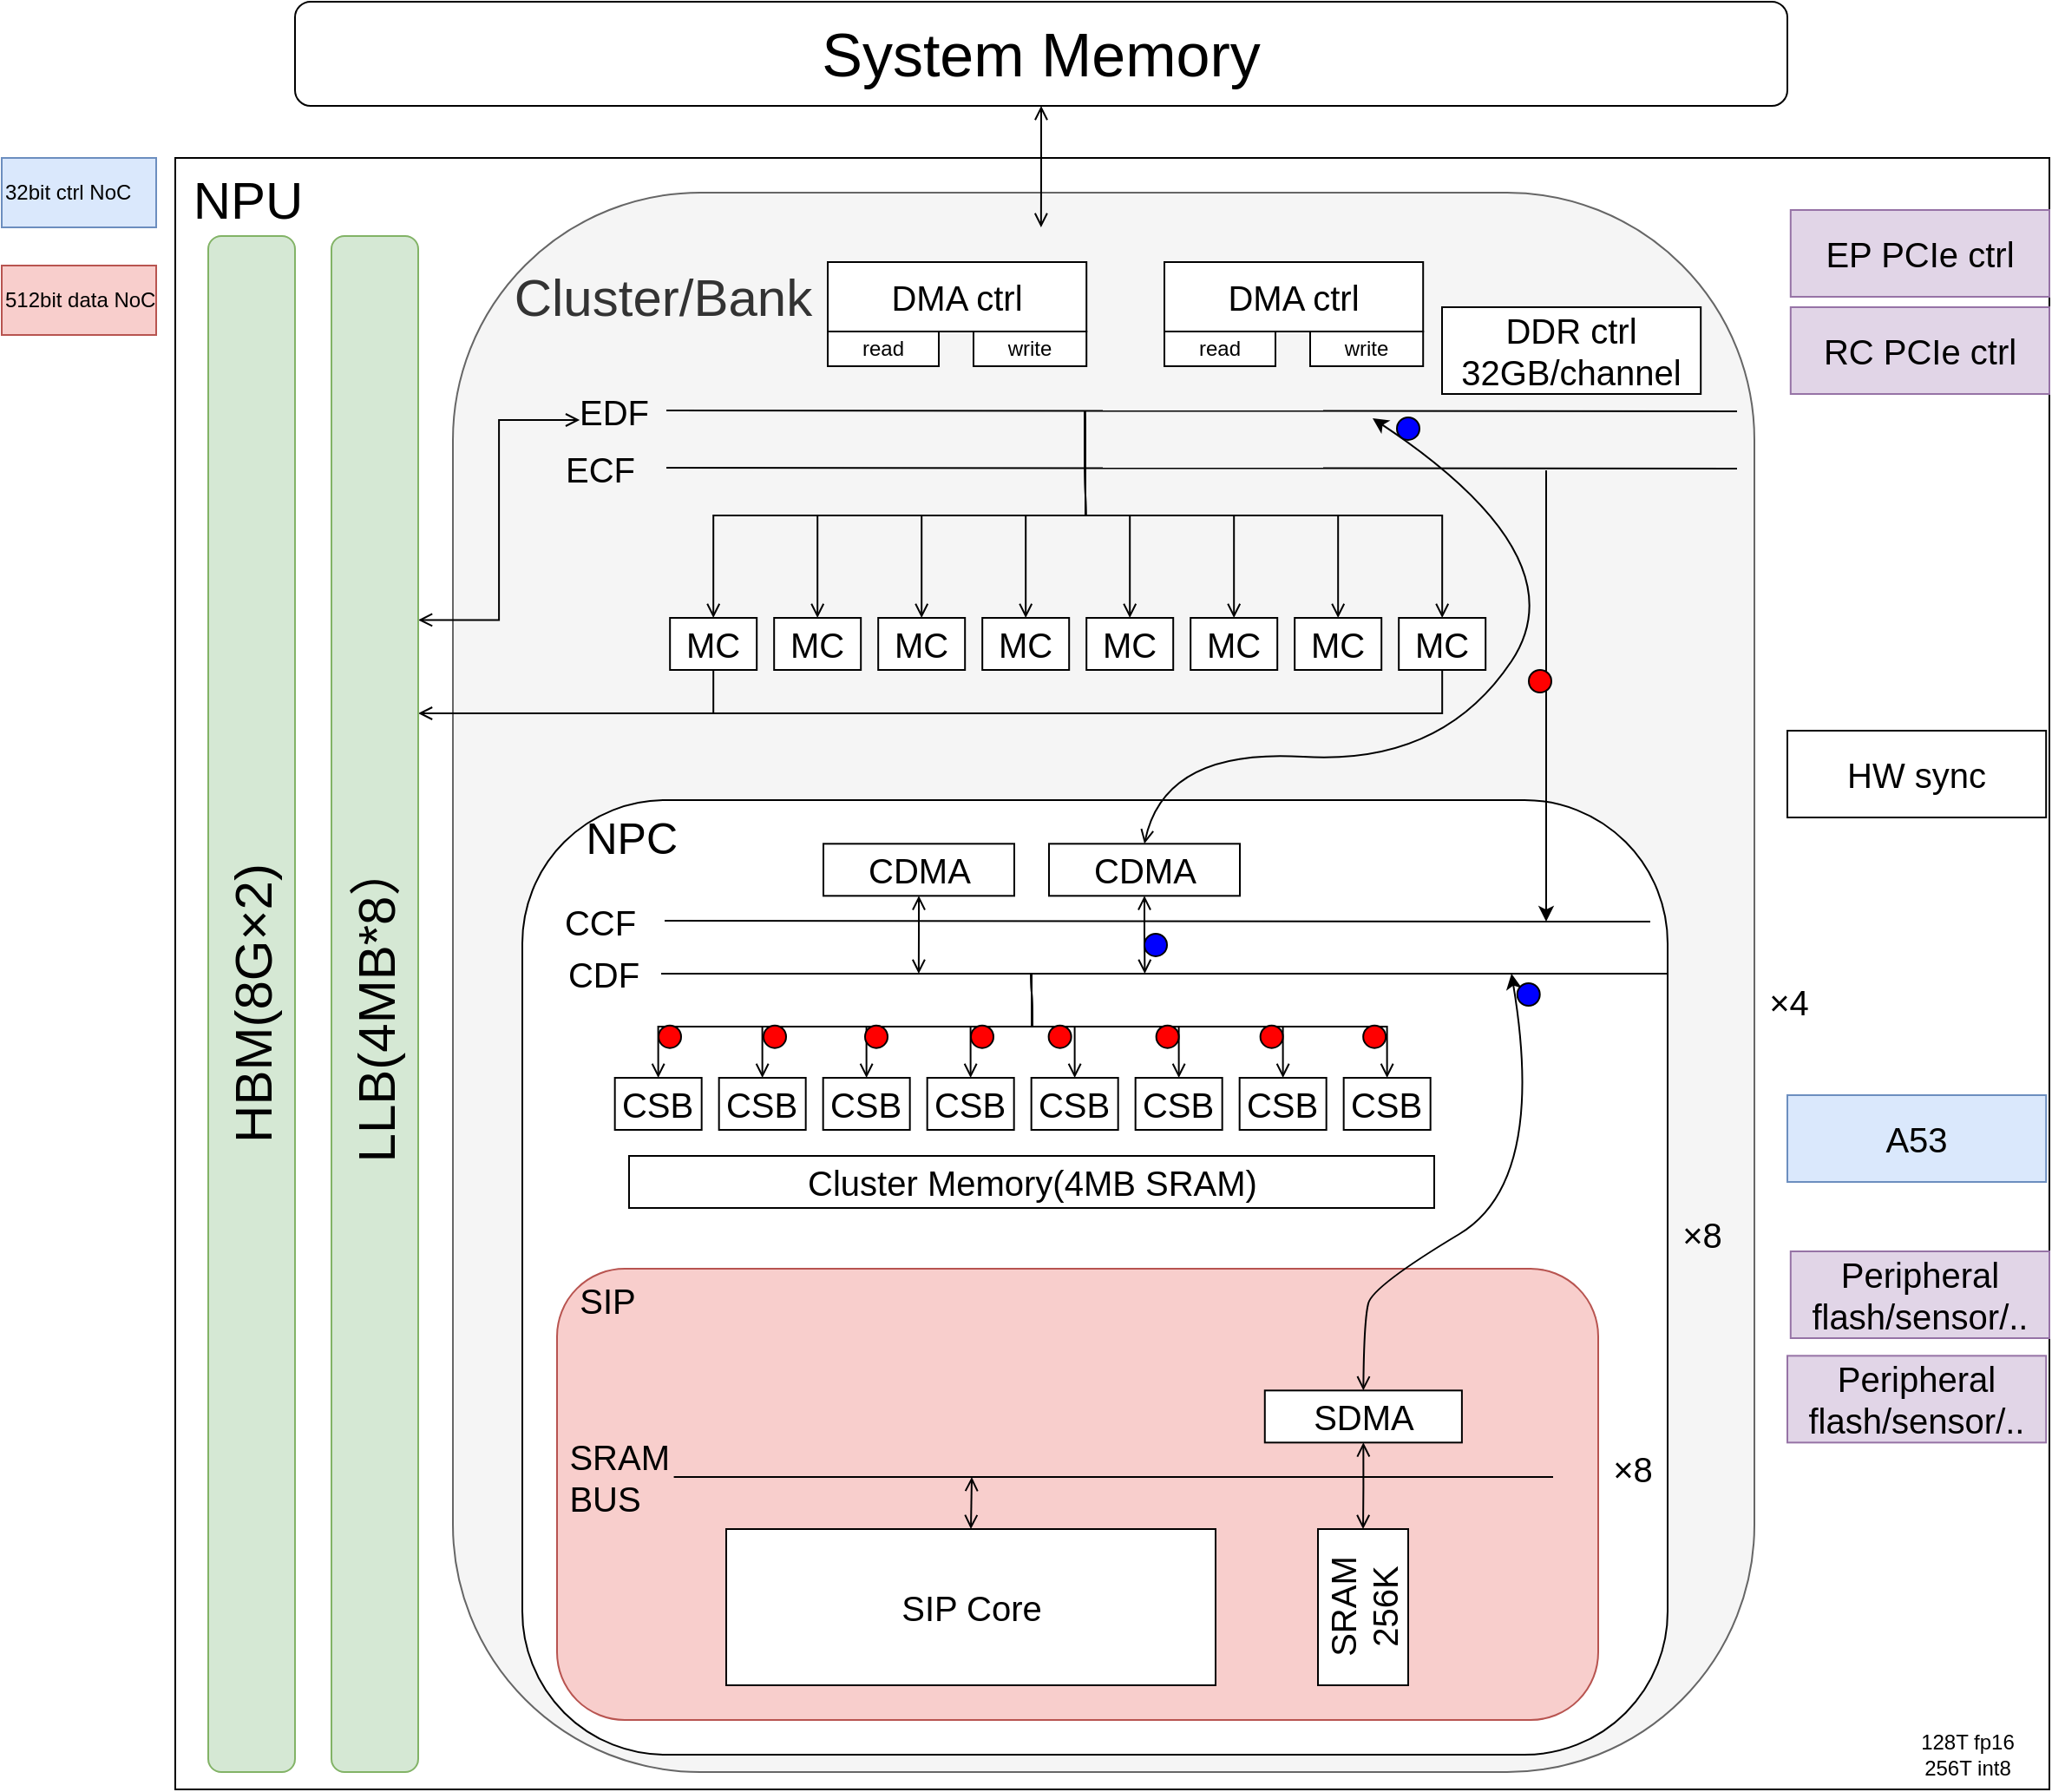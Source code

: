 <mxfile version="14.6.5" type="github">
  <diagram id="RH-BXJlY21HK2ncOQb-6" name="Page-1">
    <mxGraphModel dx="1422" dy="762" grid="1" gridSize="10" guides="1" tooltips="1" connect="1" arrows="1" fold="1" page="1" pageScale="1" pageWidth="827" pageHeight="1169" math="0" shadow="0">
      <root>
        <mxCell id="0" />
        <mxCell id="1" parent="0" />
        <mxCell id="VPZMi2zPwCTPfSnQQ41B-2" value="&lt;font style=&quot;font-size: 30px&quot;&gt;&amp;nbsp;NPU&lt;/font&gt;" style="rounded=0;whiteSpace=wrap;html=1;fontSize=20;align=left;verticalAlign=top;" vertex="1" parent="1">
          <mxGeometry x="520" y="130" width="1080" height="940" as="geometry" />
        </mxCell>
        <mxCell id="VPZMi2zPwCTPfSnQQ41B-3" value="&lt;font style=&quot;font-size: 30px&quot;&gt;&amp;nbsp; &amp;nbsp; &amp;nbsp;&lt;br&gt;&amp;nbsp; &amp;nbsp; Cluster/Bank&lt;/font&gt;" style="rounded=1;whiteSpace=wrap;html=1;align=left;verticalAlign=top;fontSize=25;arcSize=19;fillColor=#f5f5f5;strokeColor=#666666;fontColor=#333333;" vertex="1" parent="1">
          <mxGeometry x="680" y="150" width="750" height="910" as="geometry" />
        </mxCell>
        <mxCell id="VPZMi2zPwCTPfSnQQ41B-4" value="&lt;font style=&quot;font-size: 25px&quot;&gt;&amp;nbsp; &amp;nbsp; &amp;nbsp;NPC&lt;/font&gt;" style="rounded=1;whiteSpace=wrap;html=1;align=left;verticalAlign=top;fontSize=25;" vertex="1" parent="1">
          <mxGeometry x="720" y="500" width="660" height="550" as="geometry" />
        </mxCell>
        <mxCell id="VPZMi2zPwCTPfSnQQ41B-5" style="edgeStyle=orthogonalEdgeStyle;rounded=0;orthogonalLoop=1;jettySize=auto;html=1;exitX=0.5;exitY=0;exitDx=0;exitDy=0;startArrow=open;startFill=0;endArrow=none;endFill=0;strokeColor=#000000;fontSize=20;" edge="1" parent="1" source="VPZMi2zPwCTPfSnQQ41B-6">
          <mxGeometry relative="1" as="geometry">
            <mxPoint x="1013.333" y="600" as="targetPoint" />
          </mxGeometry>
        </mxCell>
        <mxCell id="VPZMi2zPwCTPfSnQQ41B-6" value="CSB" style="rounded=0;whiteSpace=wrap;html=1;align=center;fontSize=20;" vertex="1" parent="1">
          <mxGeometry x="773.333" y="660" width="50" height="30" as="geometry" />
        </mxCell>
        <mxCell id="VPZMi2zPwCTPfSnQQ41B-7" style="edgeStyle=orthogonalEdgeStyle;rounded=0;orthogonalLoop=1;jettySize=auto;html=1;exitX=0.5;exitY=0;exitDx=0;exitDy=0;startArrow=open;startFill=0;endArrow=none;endFill=0;strokeColor=#000000;fontSize=20;" edge="1" parent="1" source="VPZMi2zPwCTPfSnQQ41B-8">
          <mxGeometry relative="1" as="geometry">
            <mxPoint x="1013.333" y="600" as="targetPoint" />
          </mxGeometry>
        </mxCell>
        <mxCell id="VPZMi2zPwCTPfSnQQ41B-8" value="CSB" style="rounded=0;whiteSpace=wrap;html=1;align=center;fontSize=20;" vertex="1" parent="1">
          <mxGeometry x="833.333" y="660" width="50" height="30" as="geometry" />
        </mxCell>
        <mxCell id="VPZMi2zPwCTPfSnQQ41B-9" style="edgeStyle=orthogonalEdgeStyle;rounded=0;orthogonalLoop=1;jettySize=auto;html=1;exitX=0.5;exitY=0;exitDx=0;exitDy=0;startArrow=open;startFill=0;endArrow=none;endFill=0;strokeColor=#000000;fontSize=20;" edge="1" parent="1" source="VPZMi2zPwCTPfSnQQ41B-10">
          <mxGeometry relative="1" as="geometry">
            <mxPoint x="1013.333" y="600" as="targetPoint" />
          </mxGeometry>
        </mxCell>
        <mxCell id="VPZMi2zPwCTPfSnQQ41B-10" value="CSB" style="rounded=0;whiteSpace=wrap;html=1;align=center;fontSize=20;" vertex="1" parent="1">
          <mxGeometry x="893.333" y="660" width="50" height="30" as="geometry" />
        </mxCell>
        <mxCell id="VPZMi2zPwCTPfSnQQ41B-11" style="edgeStyle=orthogonalEdgeStyle;rounded=0;orthogonalLoop=1;jettySize=auto;html=1;exitX=0.5;exitY=0;exitDx=0;exitDy=0;startArrow=open;startFill=0;endArrow=none;endFill=0;strokeColor=#000000;fontSize=20;" edge="1" parent="1" source="VPZMi2zPwCTPfSnQQ41B-12">
          <mxGeometry relative="1" as="geometry">
            <mxPoint x="1013.333" y="600" as="targetPoint" />
          </mxGeometry>
        </mxCell>
        <mxCell id="VPZMi2zPwCTPfSnQQ41B-12" value="CSB" style="rounded=0;whiteSpace=wrap;html=1;align=center;fontSize=20;" vertex="1" parent="1">
          <mxGeometry x="953.333" y="660" width="50" height="30" as="geometry" />
        </mxCell>
        <mxCell id="VPZMi2zPwCTPfSnQQ41B-13" style="edgeStyle=orthogonalEdgeStyle;rounded=0;orthogonalLoop=1;jettySize=auto;html=1;exitX=0.5;exitY=0;exitDx=0;exitDy=0;startArrow=open;startFill=0;endArrow=none;endFill=0;strokeColor=#000000;fontSize=20;" edge="1" parent="1" source="VPZMi2zPwCTPfSnQQ41B-14">
          <mxGeometry relative="1" as="geometry">
            <mxPoint x="1013.333" y="600" as="targetPoint" />
          </mxGeometry>
        </mxCell>
        <mxCell id="VPZMi2zPwCTPfSnQQ41B-14" value="CSB" style="rounded=0;whiteSpace=wrap;html=1;align=center;fontSize=20;" vertex="1" parent="1">
          <mxGeometry x="1013.333" y="660" width="50" height="30" as="geometry" />
        </mxCell>
        <mxCell id="VPZMi2zPwCTPfSnQQ41B-15" style="edgeStyle=orthogonalEdgeStyle;rounded=0;orthogonalLoop=1;jettySize=auto;html=1;exitX=0.5;exitY=0;exitDx=0;exitDy=0;startArrow=open;startFill=0;endArrow=none;endFill=0;strokeColor=#000000;fontSize=20;" edge="1" parent="1" source="VPZMi2zPwCTPfSnQQ41B-16">
          <mxGeometry relative="1" as="geometry">
            <mxPoint x="1013.333" y="600" as="targetPoint" />
          </mxGeometry>
        </mxCell>
        <mxCell id="VPZMi2zPwCTPfSnQQ41B-16" value="CSB" style="rounded=0;whiteSpace=wrap;html=1;align=center;fontSize=20;" vertex="1" parent="1">
          <mxGeometry x="1073.333" y="660" width="50" height="30" as="geometry" />
        </mxCell>
        <mxCell id="VPZMi2zPwCTPfSnQQ41B-17" style="edgeStyle=orthogonalEdgeStyle;rounded=0;orthogonalLoop=1;jettySize=auto;html=1;exitX=0.5;exitY=0;exitDx=0;exitDy=0;startArrow=open;startFill=0;endArrow=none;endFill=0;strokeColor=#000000;fontSize=20;" edge="1" parent="1" source="VPZMi2zPwCTPfSnQQ41B-18">
          <mxGeometry relative="1" as="geometry">
            <mxPoint x="1013.333" y="600" as="targetPoint" />
          </mxGeometry>
        </mxCell>
        <mxCell id="VPZMi2zPwCTPfSnQQ41B-18" value="CSB" style="rounded=0;whiteSpace=wrap;html=1;align=center;fontSize=20;" vertex="1" parent="1">
          <mxGeometry x="1133.333" y="660" width="50" height="30" as="geometry" />
        </mxCell>
        <mxCell id="VPZMi2zPwCTPfSnQQ41B-19" style="edgeStyle=orthogonalEdgeStyle;rounded=0;orthogonalLoop=1;jettySize=auto;html=1;exitX=0.5;exitY=0;exitDx=0;exitDy=0;startArrow=open;startFill=0;endArrow=none;endFill=0;strokeColor=#000000;fontSize=20;" edge="1" parent="1" source="VPZMi2zPwCTPfSnQQ41B-20">
          <mxGeometry relative="1" as="geometry">
            <mxPoint x="1013.333" y="600" as="targetPoint" />
          </mxGeometry>
        </mxCell>
        <mxCell id="VPZMi2zPwCTPfSnQQ41B-20" value="CSB" style="rounded=0;whiteSpace=wrap;html=1;align=center;fontSize=20;" vertex="1" parent="1">
          <mxGeometry x="1193.333" y="660" width="50" height="30" as="geometry" />
        </mxCell>
        <mxCell id="VPZMi2zPwCTPfSnQQ41B-21" style="edgeStyle=orthogonalEdgeStyle;rounded=0;orthogonalLoop=1;jettySize=auto;html=1;exitX=0.5;exitY=0;exitDx=0;exitDy=0;startArrow=open;startFill=0;endArrow=none;endFill=0;strokeColor=#000000;fontSize=20;" edge="1" parent="1" source="VPZMi2zPwCTPfSnQQ41B-23">
          <mxGeometry relative="1" as="geometry">
            <mxPoint x="1044.095" y="276" as="targetPoint" />
          </mxGeometry>
        </mxCell>
        <mxCell id="VPZMi2zPwCTPfSnQQ41B-22" style="edgeStyle=orthogonalEdgeStyle;rounded=0;orthogonalLoop=1;jettySize=auto;html=1;exitX=0.5;exitY=1;exitDx=0;exitDy=0;startArrow=none;startFill=0;endArrow=open;endFill=0;strokeColor=#000000;fontSize=20;" edge="1" parent="1" source="VPZMi2zPwCTPfSnQQ41B-23" target="VPZMi2zPwCTPfSnQQ41B-53">
          <mxGeometry relative="1" as="geometry">
            <Array as="points">
              <mxPoint x="830" y="450" />
            </Array>
          </mxGeometry>
        </mxCell>
        <mxCell id="VPZMi2zPwCTPfSnQQ41B-23" value="MC" style="rounded=0;whiteSpace=wrap;html=1;align=center;fontSize=20;" vertex="1" parent="1">
          <mxGeometry x="805.095" y="395" width="50" height="30" as="geometry" />
        </mxCell>
        <mxCell id="VPZMi2zPwCTPfSnQQ41B-24" style="edgeStyle=orthogonalEdgeStyle;rounded=0;orthogonalLoop=1;jettySize=auto;html=1;exitX=0.5;exitY=0;exitDx=0;exitDy=0;startArrow=open;startFill=0;endArrow=none;endFill=0;strokeColor=#000000;fontSize=20;" edge="1" parent="1" source="VPZMi2zPwCTPfSnQQ41B-25">
          <mxGeometry relative="1" as="geometry">
            <mxPoint x="1044.095" y="276" as="targetPoint" />
          </mxGeometry>
        </mxCell>
        <mxCell id="VPZMi2zPwCTPfSnQQ41B-25" value="MC" style="rounded=0;whiteSpace=wrap;html=1;align=center;fontSize=20;" vertex="1" parent="1">
          <mxGeometry x="865.095" y="395" width="50" height="30" as="geometry" />
        </mxCell>
        <mxCell id="VPZMi2zPwCTPfSnQQ41B-26" style="edgeStyle=orthogonalEdgeStyle;rounded=0;orthogonalLoop=1;jettySize=auto;html=1;exitX=0.5;exitY=0;exitDx=0;exitDy=0;startArrow=open;startFill=0;endArrow=none;endFill=0;strokeColor=#000000;fontSize=20;" edge="1" parent="1" source="VPZMi2zPwCTPfSnQQ41B-27">
          <mxGeometry relative="1" as="geometry">
            <mxPoint x="1044.095" y="276" as="targetPoint" />
          </mxGeometry>
        </mxCell>
        <mxCell id="VPZMi2zPwCTPfSnQQ41B-27" value="MC" style="rounded=0;whiteSpace=wrap;html=1;align=center;fontSize=20;" vertex="1" parent="1">
          <mxGeometry x="925.095" y="395" width="50" height="30" as="geometry" />
        </mxCell>
        <mxCell id="VPZMi2zPwCTPfSnQQ41B-28" style="edgeStyle=orthogonalEdgeStyle;rounded=0;orthogonalLoop=1;jettySize=auto;html=1;exitX=0.5;exitY=0;exitDx=0;exitDy=0;startArrow=open;startFill=0;endArrow=none;endFill=0;strokeColor=#000000;fontSize=20;" edge="1" parent="1" source="VPZMi2zPwCTPfSnQQ41B-29">
          <mxGeometry relative="1" as="geometry">
            <mxPoint x="1044.095" y="276" as="targetPoint" />
          </mxGeometry>
        </mxCell>
        <mxCell id="VPZMi2zPwCTPfSnQQ41B-29" value="MC" style="rounded=0;whiteSpace=wrap;html=1;align=center;fontSize=20;" vertex="1" parent="1">
          <mxGeometry x="985.095" y="395" width="50" height="30" as="geometry" />
        </mxCell>
        <mxCell id="VPZMi2zPwCTPfSnQQ41B-30" style="edgeStyle=orthogonalEdgeStyle;rounded=0;orthogonalLoop=1;jettySize=auto;html=1;exitX=0.5;exitY=0;exitDx=0;exitDy=0;startArrow=open;startFill=0;endArrow=none;endFill=0;strokeColor=#000000;fontSize=20;" edge="1" parent="1" source="VPZMi2zPwCTPfSnQQ41B-31">
          <mxGeometry relative="1" as="geometry">
            <mxPoint x="1044.095" y="276" as="targetPoint" />
          </mxGeometry>
        </mxCell>
        <mxCell id="VPZMi2zPwCTPfSnQQ41B-31" value="MC" style="rounded=0;whiteSpace=wrap;html=1;align=center;fontSize=20;" vertex="1" parent="1">
          <mxGeometry x="1045.095" y="395" width="50" height="30" as="geometry" />
        </mxCell>
        <mxCell id="VPZMi2zPwCTPfSnQQ41B-32" style="edgeStyle=orthogonalEdgeStyle;rounded=0;orthogonalLoop=1;jettySize=auto;html=1;exitX=0.5;exitY=0;exitDx=0;exitDy=0;startArrow=open;startFill=0;endArrow=none;endFill=0;strokeColor=#000000;fontSize=20;" edge="1" parent="1" source="VPZMi2zPwCTPfSnQQ41B-33">
          <mxGeometry relative="1" as="geometry">
            <mxPoint x="1044.095" y="276" as="targetPoint" />
          </mxGeometry>
        </mxCell>
        <mxCell id="VPZMi2zPwCTPfSnQQ41B-33" value="MC" style="rounded=0;whiteSpace=wrap;html=1;align=center;fontSize=20;" vertex="1" parent="1">
          <mxGeometry x="1105.095" y="395" width="50" height="30" as="geometry" />
        </mxCell>
        <mxCell id="VPZMi2zPwCTPfSnQQ41B-34" style="edgeStyle=orthogonalEdgeStyle;rounded=0;orthogonalLoop=1;jettySize=auto;html=1;exitX=0.5;exitY=0;exitDx=0;exitDy=0;startArrow=open;startFill=0;endArrow=none;endFill=0;strokeColor=#000000;fontSize=20;" edge="1" parent="1" source="VPZMi2zPwCTPfSnQQ41B-35">
          <mxGeometry relative="1" as="geometry">
            <mxPoint x="1044.095" y="276" as="targetPoint" />
          </mxGeometry>
        </mxCell>
        <mxCell id="VPZMi2zPwCTPfSnQQ41B-35" value="MC" style="rounded=0;whiteSpace=wrap;html=1;align=center;fontSize=20;" vertex="1" parent="1">
          <mxGeometry x="1165.095" y="395" width="50" height="30" as="geometry" />
        </mxCell>
        <mxCell id="VPZMi2zPwCTPfSnQQ41B-36" style="edgeStyle=orthogonalEdgeStyle;rounded=0;orthogonalLoop=1;jettySize=auto;html=1;exitX=0.5;exitY=0;exitDx=0;exitDy=0;startArrow=open;startFill=0;endArrow=none;endFill=0;strokeColor=#000000;fontSize=20;" edge="1" parent="1" source="VPZMi2zPwCTPfSnQQ41B-38">
          <mxGeometry relative="1" as="geometry">
            <mxPoint x="1044.095" y="276" as="targetPoint" />
          </mxGeometry>
        </mxCell>
        <mxCell id="VPZMi2zPwCTPfSnQQ41B-37" style="edgeStyle=orthogonalEdgeStyle;rounded=0;orthogonalLoop=1;jettySize=auto;html=1;exitX=0.5;exitY=1;exitDx=0;exitDy=0;startArrow=none;startFill=0;endArrow=none;endFill=0;strokeColor=#000000;fontSize=20;" edge="1" parent="1" source="VPZMi2zPwCTPfSnQQ41B-38">
          <mxGeometry relative="1" as="geometry">
            <mxPoint x="830" y="450" as="targetPoint" />
            <Array as="points">
              <mxPoint x="1250" y="450" />
            </Array>
          </mxGeometry>
        </mxCell>
        <mxCell id="VPZMi2zPwCTPfSnQQ41B-38" value="MC" style="rounded=0;whiteSpace=wrap;html=1;align=center;fontSize=20;" vertex="1" parent="1">
          <mxGeometry x="1225.095" y="395" width="50" height="30" as="geometry" />
        </mxCell>
        <mxCell id="VPZMi2zPwCTPfSnQQ41B-39" value="" style="endArrow=none;html=1;strokeColor=#000000;fontSize=20;" edge="1" parent="1">
          <mxGeometry width="50" height="50" relative="1" as="geometry">
            <mxPoint x="803" y="275.5" as="sourcePoint" />
            <mxPoint x="1420" y="276" as="targetPoint" />
            <Array as="points" />
          </mxGeometry>
        </mxCell>
        <mxCell id="VPZMi2zPwCTPfSnQQ41B-40" value="EDF" style="text;html=1;strokeColor=none;fillColor=none;align=center;verticalAlign=middle;whiteSpace=wrap;rounded=0;fontSize=20;" vertex="1" parent="1">
          <mxGeometry x="753.095" y="266" width="40" height="20" as="geometry" />
        </mxCell>
        <mxCell id="VPZMi2zPwCTPfSnQQ41B-45" value="" style="endArrow=none;html=1;strokeColor=#000000;fontSize=20;" edge="1" parent="1">
          <mxGeometry width="50" height="50" relative="1" as="geometry">
            <mxPoint x="800" y="600" as="sourcePoint" />
            <mxPoint x="1380" y="600" as="targetPoint" />
            <Array as="points" />
          </mxGeometry>
        </mxCell>
        <mxCell id="VPZMi2zPwCTPfSnQQ41B-46" value="CDF" style="text;html=1;strokeColor=none;fillColor=none;align=center;verticalAlign=middle;whiteSpace=wrap;rounded=0;fontSize=20;" vertex="1" parent="1">
          <mxGeometry x="746.833" y="590" width="40" height="20" as="geometry" />
        </mxCell>
        <mxCell id="VPZMi2zPwCTPfSnQQ41B-47" style="edgeStyle=orthogonalEdgeStyle;rounded=0;orthogonalLoop=1;jettySize=auto;html=1;exitX=0.5;exitY=1;exitDx=0;exitDy=0;startArrow=open;startFill=0;endArrow=open;endFill=0;strokeColor=#000000;fontSize=20;" edge="1" parent="1" source="VPZMi2zPwCTPfSnQQ41B-48">
          <mxGeometry relative="1" as="geometry">
            <mxPoint x="948.429" y="600" as="targetPoint" />
          </mxGeometry>
        </mxCell>
        <mxCell id="VPZMi2zPwCTPfSnQQ41B-48" value="CDMA" style="rounded=0;whiteSpace=wrap;html=1;align=center;fontSize=20;" vertex="1" parent="1">
          <mxGeometry x="893.5" y="525.167" width="110" height="30" as="geometry" />
        </mxCell>
        <mxCell id="VPZMi2zPwCTPfSnQQ41B-49" style="edgeStyle=orthogonalEdgeStyle;rounded=0;orthogonalLoop=1;jettySize=auto;html=1;exitX=0.5;exitY=1;exitDx=0;exitDy=0;startArrow=open;startFill=0;endArrow=open;endFill=0;strokeColor=#000000;fontSize=20;" edge="1" parent="1" source="VPZMi2zPwCTPfSnQQ41B-50">
          <mxGeometry relative="1" as="geometry">
            <mxPoint x="1078.714" y="600" as="targetPoint" />
          </mxGeometry>
        </mxCell>
        <mxCell id="VPZMi2zPwCTPfSnQQ41B-50" value="CDMA" style="rounded=0;whiteSpace=wrap;html=1;align=center;fontSize=20;" vertex="1" parent="1">
          <mxGeometry x="1023.5" y="525.167" width="110" height="30" as="geometry" />
        </mxCell>
        <mxCell id="VPZMi2zPwCTPfSnQQ41B-51" value="Cluster Memory(4MB SRAM)" style="rounded=0;whiteSpace=wrap;html=1;align=center;fontSize=20;" vertex="1" parent="1">
          <mxGeometry x="781.5" y="705" width="464" height="30" as="geometry" />
        </mxCell>
        <mxCell id="VPZMi2zPwCTPfSnQQ41B-52" style="edgeStyle=orthogonalEdgeStyle;rounded=0;orthogonalLoop=1;jettySize=auto;html=1;exitX=1;exitY=0.25;exitDx=0;exitDy=0;entryX=0;entryY=0.75;entryDx=0;entryDy=0;startArrow=open;startFill=0;endArrow=open;endFill=0;strokeColor=#000000;fontSize=20;" edge="1" parent="1" source="VPZMi2zPwCTPfSnQQ41B-53" target="VPZMi2zPwCTPfSnQQ41B-40">
          <mxGeometry relative="1" as="geometry" />
        </mxCell>
        <mxCell id="VPZMi2zPwCTPfSnQQ41B-53" value="&lt;font style=&quot;font-size: 30px&quot;&gt;LLB(4MB*8）&lt;br&gt;&lt;/font&gt;" style="rounded=1;whiteSpace=wrap;html=1;align=center;direction=east;flipV=0;horizontal=0;fontSize=25;fillColor=#d5e8d4;strokeColor=#82b366;" vertex="1" parent="1">
          <mxGeometry x="610" y="175" width="50" height="885" as="geometry" />
        </mxCell>
        <mxCell id="VPZMi2zPwCTPfSnQQ41B-54" value="&lt;font style=&quot;font-size: 20px;&quot;&gt;&amp;nbsp; SIP&lt;/font&gt;" style="rounded=1;whiteSpace=wrap;html=1;align=left;verticalAlign=top;fontSize=20;fillColor=#f8cecc;strokeColor=#b85450;" vertex="1" parent="1">
          <mxGeometry x="740" y="770" width="600" height="260" as="geometry" />
        </mxCell>
        <mxCell id="VPZMi2zPwCTPfSnQQ41B-55" style="edgeStyle=orthogonalEdgeStyle;rounded=0;orthogonalLoop=1;jettySize=auto;html=1;exitX=0.5;exitY=1;exitDx=0;exitDy=0;entryX=0.5;entryY=0;entryDx=0;entryDy=0;startArrow=open;startFill=0;endArrow=open;endFill=0;strokeColor=#000000;fontSize=20;" edge="1" parent="1" source="VPZMi2zPwCTPfSnQQ41B-56" target="VPZMi2zPwCTPfSnQQ41B-57">
          <mxGeometry relative="1" as="geometry" />
        </mxCell>
        <mxCell id="VPZMi2zPwCTPfSnQQ41B-56" value="SDMA" style="rounded=0;whiteSpace=wrap;html=1;align=center;fontSize=20;" vertex="1" parent="1">
          <mxGeometry x="1147.888" y="840.167" width="113.557" height="30" as="geometry" />
        </mxCell>
        <mxCell id="VPZMi2zPwCTPfSnQQ41B-57" value="SRAM&lt;br&gt;256K" style="rounded=0;whiteSpace=wrap;html=1;align=center;fontSize=20;horizontal=0;" vertex="1" parent="1">
          <mxGeometry x="1178.5" y="920" width="52" height="90" as="geometry" />
        </mxCell>
        <mxCell id="VPZMi2zPwCTPfSnQQ41B-58" value="" style="endArrow=none;html=1;strokeColor=#000000;fontSize=20;" edge="1" parent="1">
          <mxGeometry width="50" height="50" relative="1" as="geometry">
            <mxPoint x="807.293" y="890" as="sourcePoint" />
            <mxPoint x="1313.999" y="890" as="targetPoint" />
            <Array as="points" />
          </mxGeometry>
        </mxCell>
        <mxCell id="VPZMi2zPwCTPfSnQQ41B-59" value="&lt;div style=&quot;text-align: justify&quot;&gt;&lt;span&gt;SRAM&lt;/span&gt;&lt;/div&gt;&lt;div style=&quot;text-align: justify&quot;&gt;&lt;span&gt;BUS&lt;/span&gt;&lt;/div&gt;" style="text;html=1;strokeColor=none;fillColor=none;align=right;verticalAlign=middle;whiteSpace=wrap;rounded=0;fontSize=20;" vertex="1" parent="1">
          <mxGeometry x="766" y="880" width="41.293" height="20" as="geometry" />
        </mxCell>
        <mxCell id="VPZMi2zPwCTPfSnQQ41B-60" value="×8" style="text;html=1;strokeColor=none;fillColor=none;align=center;verticalAlign=middle;whiteSpace=wrap;rounded=0;fontSize=20;" vertex="1" parent="1">
          <mxGeometry x="1340" y="875" width="40" height="20" as="geometry" />
        </mxCell>
        <mxCell id="VPZMi2zPwCTPfSnQQ41B-61" value="×8" style="text;html=1;strokeColor=none;fillColor=none;align=center;verticalAlign=middle;whiteSpace=wrap;rounded=0;fontSize=20;" vertex="1" parent="1">
          <mxGeometry x="1380" y="740" width="40" height="20" as="geometry" />
        </mxCell>
        <mxCell id="VPZMi2zPwCTPfSnQQ41B-62" style="edgeStyle=orthogonalEdgeStyle;rounded=0;orthogonalLoop=1;jettySize=auto;html=1;exitX=0.5;exitY=1;exitDx=0;exitDy=0;startArrow=open;startFill=0;endArrow=open;endFill=0;strokeColor=#000000;fontSize=20;" edge="1" parent="1" source="VPZMi2zPwCTPfSnQQ41B-63">
          <mxGeometry relative="1" as="geometry">
            <mxPoint x="1018.931" y="170" as="targetPoint" />
          </mxGeometry>
        </mxCell>
        <mxCell id="VPZMi2zPwCTPfSnQQ41B-63" value="&lt;font style=&quot;font-size: 35px&quot;&gt;System Memory&lt;/font&gt;" style="rounded=1;whiteSpace=wrap;html=1;fontSize=20;align=center;" vertex="1" parent="1">
          <mxGeometry x="589" y="40" width="860" height="60" as="geometry" />
        </mxCell>
        <mxCell id="VPZMi2zPwCTPfSnQQ41B-64" value="" style="ellipse;whiteSpace=wrap;html=1;aspect=fixed;fontSize=20;align=center;fillColor=#FF0000;" vertex="1" parent="1">
          <mxGeometry x="798.5" y="629.849" width="13" height="13" as="geometry" />
        </mxCell>
        <mxCell id="VPZMi2zPwCTPfSnQQ41B-65" value="" style="ellipse;whiteSpace=wrap;html=1;aspect=fixed;fontSize=20;align=center;fillColor=#FF0000;" vertex="1" parent="1">
          <mxGeometry x="859" y="629.849" width="13" height="13" as="geometry" />
        </mxCell>
        <mxCell id="VPZMi2zPwCTPfSnQQ41B-66" value="" style="ellipse;whiteSpace=wrap;html=1;aspect=fixed;fontSize=20;align=center;fillColor=#FF0000;" vertex="1" parent="1">
          <mxGeometry x="917.5" y="629.849" width="13" height="13" as="geometry" />
        </mxCell>
        <mxCell id="VPZMi2zPwCTPfSnQQ41B-67" value="" style="ellipse;whiteSpace=wrap;html=1;aspect=fixed;fontSize=20;align=center;fillColor=#FF0000;" vertex="1" parent="1">
          <mxGeometry x="978.5" y="629.849" width="13" height="13" as="geometry" />
        </mxCell>
        <mxCell id="VPZMi2zPwCTPfSnQQ41B-68" value="" style="ellipse;whiteSpace=wrap;html=1;aspect=fixed;fontSize=20;align=center;fillColor=#FF0000;" vertex="1" parent="1">
          <mxGeometry x="1023.317" y="629.849" width="13" height="13" as="geometry" />
        </mxCell>
        <mxCell id="VPZMi2zPwCTPfSnQQ41B-69" value="" style="ellipse;whiteSpace=wrap;html=1;aspect=fixed;fontSize=20;align=center;fillColor=#FF0000;" vertex="1" parent="1">
          <mxGeometry x="1085.317" y="629.849" width="13" height="13" as="geometry" />
        </mxCell>
        <mxCell id="VPZMi2zPwCTPfSnQQ41B-70" value="" style="ellipse;whiteSpace=wrap;html=1;aspect=fixed;fontSize=20;align=center;fillColor=#FF0000;" vertex="1" parent="1">
          <mxGeometry x="1145.317" y="629.849" width="13" height="13" as="geometry" />
        </mxCell>
        <mxCell id="VPZMi2zPwCTPfSnQQ41B-71" value="" style="ellipse;whiteSpace=wrap;html=1;aspect=fixed;fontSize=20;align=center;fillColor=#FF0000;" vertex="1" parent="1">
          <mxGeometry x="1204.587" y="629.849" width="13" height="13" as="geometry" />
        </mxCell>
        <mxCell id="VPZMi2zPwCTPfSnQQ41B-72" value="" style="endArrow=none;html=1;strokeColor=#000000;fontSize=20;" edge="1" parent="1">
          <mxGeometry width="50" height="50" relative="1" as="geometry">
            <mxPoint x="803" y="308.5" as="sourcePoint" />
            <mxPoint x="1420" y="309" as="targetPoint" />
            <Array as="points" />
          </mxGeometry>
        </mxCell>
        <mxCell id="VPZMi2zPwCTPfSnQQ41B-73" value="ECF" style="text;html=1;strokeColor=none;fillColor=none;align=center;verticalAlign=middle;whiteSpace=wrap;rounded=0;fontSize=20;" vertex="1" parent="1">
          <mxGeometry x="745.095" y="299" width="40" height="20" as="geometry" />
        </mxCell>
        <mxCell id="VPZMi2zPwCTPfSnQQ41B-74" value="" style="endArrow=classic;html=1;strokeColor=#000000;fontSize=20;" edge="1" parent="1">
          <mxGeometry width="50" height="50" relative="1" as="geometry">
            <mxPoint x="1310" y="310" as="sourcePoint" />
            <mxPoint x="1310" y="570" as="targetPoint" />
          </mxGeometry>
        </mxCell>
        <mxCell id="VPZMi2zPwCTPfSnQQ41B-75" value="" style="ellipse;whiteSpace=wrap;html=1;aspect=fixed;fontSize=20;align=center;fillColor=#FF0000;" vertex="1" parent="1">
          <mxGeometry x="1300" y="425" width="13" height="13" as="geometry" />
        </mxCell>
        <mxCell id="VPZMi2zPwCTPfSnQQ41B-76" value="CCF" style="text;html=1;strokeColor=none;fillColor=none;align=center;verticalAlign=middle;whiteSpace=wrap;rounded=0;fontSize=20;" vertex="1" parent="1">
          <mxGeometry x="745.333" y="560" width="40" height="20" as="geometry" />
        </mxCell>
        <mxCell id="VPZMi2zPwCTPfSnQQ41B-77" value="" style="endArrow=none;html=1;strokeColor=#000000;fontSize=20;" edge="1" parent="1">
          <mxGeometry width="50" height="50" relative="1" as="geometry">
            <mxPoint x="802" y="569.5" as="sourcePoint" />
            <mxPoint x="1370" y="570" as="targetPoint" />
            <Array as="points" />
          </mxGeometry>
        </mxCell>
        <mxCell id="VPZMi2zPwCTPfSnQQ41B-79" value="" style="curved=1;endArrow=classic;html=1;strokeColor=#000000;fontSize=20;exitX=0.5;exitY=0;exitDx=0;exitDy=0;startArrow=open;startFill=0;" edge="1" parent="1" source="VPZMi2zPwCTPfSnQQ41B-50">
          <mxGeometry width="50" height="50" relative="1" as="geometry">
            <mxPoint x="940" y="530" as="sourcePoint" />
            <mxPoint x="1210" y="280" as="targetPoint" />
            <Array as="points">
              <mxPoint x="1090" y="470" />
              <mxPoint x="1250" y="480" />
              <mxPoint x="1330" y="360" />
            </Array>
          </mxGeometry>
        </mxCell>
        <mxCell id="VPZMi2zPwCTPfSnQQ41B-80" value="" style="ellipse;whiteSpace=wrap;html=1;aspect=fixed;fontSize=20;align=center;fillColor=#0000FF;" vertex="1" parent="1">
          <mxGeometry x="1224" y="279.444" width="13" height="13" as="geometry" />
        </mxCell>
        <mxCell id="VPZMi2zPwCTPfSnQQ41B-81" value="" style="ellipse;whiteSpace=wrap;html=1;aspect=fixed;fontSize=20;align=center;fillColor=#0000FF;" vertex="1" parent="1">
          <mxGeometry x="1078.5" y="576.944" width="13" height="13" as="geometry" />
        </mxCell>
        <mxCell id="VPZMi2zPwCTPfSnQQ41B-82" value="" style="curved=1;endArrow=classic;html=1;strokeColor=#000000;fontSize=20;startArrow=open;startFill=0;exitX=0.5;exitY=0;exitDx=0;exitDy=0;" edge="1" parent="1" source="VPZMi2zPwCTPfSnQQ41B-56">
          <mxGeometry width="50" height="50" relative="1" as="geometry">
            <mxPoint x="1110" y="810" as="sourcePoint" />
            <mxPoint x="1290" y="600" as="targetPoint" />
            <Array as="points">
              <mxPoint x="1205" y="800" />
              <mxPoint x="1210" y="780" />
              <mxPoint x="1310" y="720" />
            </Array>
          </mxGeometry>
        </mxCell>
        <mxCell id="VPZMi2zPwCTPfSnQQ41B-83" value="" style="ellipse;whiteSpace=wrap;html=1;aspect=fixed;fontSize=20;align=center;fillColor=#0000FF;" vertex="1" parent="1">
          <mxGeometry x="1293.357" y="605.5" width="13" height="13" as="geometry" />
        </mxCell>
        <mxCell id="VPZMi2zPwCTPfSnQQ41B-84" style="edgeStyle=orthogonalEdgeStyle;rounded=0;orthogonalLoop=1;jettySize=auto;html=1;exitX=0.5;exitY=0;exitDx=0;exitDy=0;startArrow=open;startFill=0;endArrow=open;endFill=0;strokeColor=#000000;fontSize=20;" edge="1" parent="1" source="VPZMi2zPwCTPfSnQQ41B-85">
          <mxGeometry relative="1" as="geometry">
            <mxPoint x="979" y="890" as="targetPoint" />
          </mxGeometry>
        </mxCell>
        <mxCell id="VPZMi2zPwCTPfSnQQ41B-85" value="SIP Core" style="rounded=0;whiteSpace=wrap;html=1;align=center;fontSize=20;horizontal=1;" vertex="1" parent="1">
          <mxGeometry x="837.5" y="920" width="282" height="90" as="geometry" />
        </mxCell>
        <mxCell id="VPZMi2zPwCTPfSnQQ41B-86" value="×4" style="text;html=1;strokeColor=none;fillColor=none;align=center;verticalAlign=middle;whiteSpace=wrap;rounded=0;fontSize=20;" vertex="1" parent="1">
          <mxGeometry x="1430" y="605.5" width="40" height="20" as="geometry" />
        </mxCell>
        <mxCell id="VPZMi2zPwCTPfSnQQ41B-87" value="32bit ctrl NoC" style="rounded=0;whiteSpace=wrap;html=1;align=left;fillColor=#dae8fc;strokeColor=#6c8ebf;" vertex="1" parent="1">
          <mxGeometry x="420" y="130" width="89" height="40" as="geometry" />
        </mxCell>
        <mxCell id="VPZMi2zPwCTPfSnQQ41B-88" value="512bit data NoC" style="rounded=0;whiteSpace=wrap;html=1;align=left;fillColor=#f8cecc;strokeColor=#b85450;" vertex="1" parent="1">
          <mxGeometry x="420" y="192" width="89" height="40" as="geometry" />
        </mxCell>
        <mxCell id="VPZMi2zPwCTPfSnQQ41B-94" value="" style="group" vertex="1" connectable="0" parent="1">
          <mxGeometry x="896.0" y="190" width="149.1" height="60" as="geometry" />
        </mxCell>
        <mxCell id="VPZMi2zPwCTPfSnQQ41B-42" value="&lt;font style=&quot;font-size: 20px&quot;&gt;DMA ctrl&lt;/font&gt;" style="rounded=0;whiteSpace=wrap;html=1;align=center;fontSize=20;" vertex="1" parent="VPZMi2zPwCTPfSnQQ41B-94">
          <mxGeometry width="149.1" height="40" as="geometry" />
        </mxCell>
        <mxCell id="VPZMi2zPwCTPfSnQQ41B-90" value="read" style="rounded=0;whiteSpace=wrap;html=1;align=center;" vertex="1" parent="VPZMi2zPwCTPfSnQQ41B-94">
          <mxGeometry x="1.137e-13" y="40" width="64" height="20" as="geometry" />
        </mxCell>
        <mxCell id="VPZMi2zPwCTPfSnQQ41B-91" value="write" style="rounded=0;whiteSpace=wrap;html=1;align=center;" vertex="1" parent="VPZMi2zPwCTPfSnQQ41B-94">
          <mxGeometry x="84.0" y="40" width="65.1" height="20" as="geometry" />
        </mxCell>
        <mxCell id="VPZMi2zPwCTPfSnQQ41B-95" value="" style="group" vertex="1" connectable="0" parent="1">
          <mxGeometry x="1090" y="190" width="149.1" height="60" as="geometry" />
        </mxCell>
        <mxCell id="VPZMi2zPwCTPfSnQQ41B-96" value="&lt;font style=&quot;font-size: 20px&quot;&gt;DMA ctrl&lt;/font&gt;" style="rounded=0;whiteSpace=wrap;html=1;align=center;fontSize=20;" vertex="1" parent="VPZMi2zPwCTPfSnQQ41B-95">
          <mxGeometry width="149.1" height="40" as="geometry" />
        </mxCell>
        <mxCell id="VPZMi2zPwCTPfSnQQ41B-97" value="read" style="rounded=0;whiteSpace=wrap;html=1;align=center;" vertex="1" parent="VPZMi2zPwCTPfSnQQ41B-95">
          <mxGeometry x="1.137e-13" y="40" width="64" height="20" as="geometry" />
        </mxCell>
        <mxCell id="VPZMi2zPwCTPfSnQQ41B-98" value="write" style="rounded=0;whiteSpace=wrap;html=1;align=center;" vertex="1" parent="VPZMi2zPwCTPfSnQQ41B-95">
          <mxGeometry x="84.0" y="40" width="65.1" height="20" as="geometry" />
        </mxCell>
        <mxCell id="VPZMi2zPwCTPfSnQQ41B-99" value="&lt;font style=&quot;font-size: 20px&quot;&gt;DDR ctrl&lt;br&gt;32GB/channel&lt;br&gt;&lt;/font&gt;" style="rounded=0;whiteSpace=wrap;html=1;align=center;fontSize=20;" vertex="1" parent="1">
          <mxGeometry x="1250" y="216" width="149.1" height="50" as="geometry" />
        </mxCell>
        <mxCell id="VPZMi2zPwCTPfSnQQ41B-101" value="&lt;font style=&quot;font-size: 20px&quot;&gt;EP PCIe ctrl&lt;br&gt;&lt;/font&gt;" style="rounded=0;whiteSpace=wrap;html=1;align=center;fontSize=20;fillColor=#e1d5e7;strokeColor=#9673a6;" vertex="1" parent="1">
          <mxGeometry x="1450.9" y="160" width="149.1" height="50" as="geometry" />
        </mxCell>
        <mxCell id="VPZMi2zPwCTPfSnQQ41B-102" value="&lt;font style=&quot;font-size: 20px&quot;&gt;RC PCIe ctrl&lt;br&gt;&lt;/font&gt;" style="rounded=0;whiteSpace=wrap;html=1;align=center;fontSize=20;fillColor=#e1d5e7;strokeColor=#9673a6;" vertex="1" parent="1">
          <mxGeometry x="1450.9" y="216" width="149.1" height="50" as="geometry" />
        </mxCell>
        <mxCell id="VPZMi2zPwCTPfSnQQ41B-103" value="&lt;font style=&quot;font-size: 20px&quot;&gt;HW sync&lt;br&gt;&lt;/font&gt;" style="rounded=0;whiteSpace=wrap;html=1;align=center;fontSize=20;" vertex="1" parent="1">
          <mxGeometry x="1449" y="460" width="149.1" height="50" as="geometry" />
        </mxCell>
        <mxCell id="VPZMi2zPwCTPfSnQQ41B-104" value="&lt;font style=&quot;font-size: 30px&quot;&gt;HBM(8G×2)&lt;/font&gt;" style="rounded=1;whiteSpace=wrap;html=1;align=center;direction=east;flipV=0;horizontal=0;fontSize=25;fillColor=#d5e8d4;strokeColor=#82b366;" vertex="1" parent="1">
          <mxGeometry x="539" y="175" width="50" height="885" as="geometry" />
        </mxCell>
        <mxCell id="VPZMi2zPwCTPfSnQQ41B-105" value="&lt;font style=&quot;font-size: 20px&quot;&gt;A53&lt;br&gt;&lt;/font&gt;" style="rounded=0;whiteSpace=wrap;html=1;align=center;fontSize=20;fillColor=#dae8fc;strokeColor=#6c8ebf;" vertex="1" parent="1">
          <mxGeometry x="1449" y="670" width="149.1" height="50" as="geometry" />
        </mxCell>
        <mxCell id="VPZMi2zPwCTPfSnQQ41B-106" value="&lt;font style=&quot;font-size: 20px&quot;&gt;&lt;span class=&quot;fontstyle0&quot;&gt;Peripheral&lt;br&gt;&lt;/span&gt;flash/sensor/..&lt;br style=&quot;line-height: normal&quot;&gt;&lt;/font&gt;" style="rounded=0;whiteSpace=wrap;html=1;align=center;fontSize=20;fillColor=#e1d5e7;strokeColor=#9673a6;" vertex="1" parent="1">
          <mxGeometry x="1450.9" y="760" width="149.1" height="50" as="geometry" />
        </mxCell>
        <mxCell id="VPZMi2zPwCTPfSnQQ41B-107" value="&lt;font style=&quot;font-size: 20px&quot;&gt;&lt;span class=&quot;fontstyle0&quot;&gt;Peripheral&lt;br&gt;&lt;/span&gt;flash/sensor/..&lt;br style=&quot;line-height: normal&quot;&gt;&lt;/font&gt;" style="rounded=0;whiteSpace=wrap;html=1;align=center;fontSize=20;fillColor=#e1d5e7;strokeColor=#9673a6;" vertex="1" parent="1">
          <mxGeometry x="1449" y="820.17" width="149.1" height="50" as="geometry" />
        </mxCell>
        <mxCell id="VPZMi2zPwCTPfSnQQ41B-108" value="128T fp16&lt;br&gt;256T int8" style="text;html=1;strokeColor=none;fillColor=none;align=center;verticalAlign=middle;whiteSpace=wrap;rounded=0;" vertex="1" parent="1">
          <mxGeometry x="1508.1" y="1040" width="90" height="20" as="geometry" />
        </mxCell>
      </root>
    </mxGraphModel>
  </diagram>
</mxfile>
